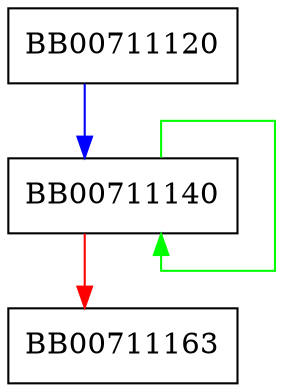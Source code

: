 digraph _aesni_decrypt2 {
  node [shape="box"];
  graph [splines=ortho];
  BB00711120 -> BB00711140 [color="blue"];
  BB00711140 -> BB00711140 [color="green"];
  BB00711140 -> BB00711163 [color="red"];
}